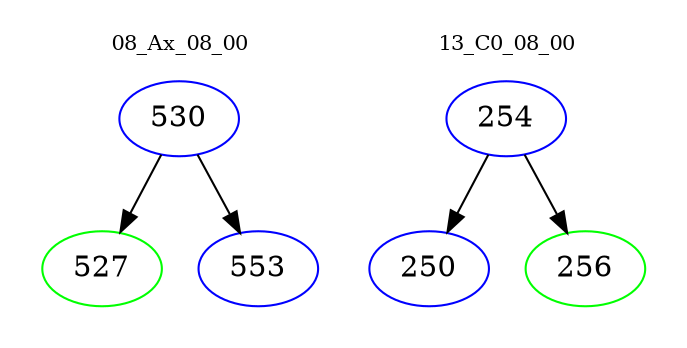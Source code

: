 digraph{
subgraph cluster_0 {
color = white
label = "08_Ax_08_00";
fontsize=10;
T0_530 [label="530", color="blue"]
T0_530 -> T0_527 [color="black"]
T0_527 [label="527", color="green"]
T0_530 -> T0_553 [color="black"]
T0_553 [label="553", color="blue"]
}
subgraph cluster_1 {
color = white
label = "13_C0_08_00";
fontsize=10;
T1_254 [label="254", color="blue"]
T1_254 -> T1_250 [color="black"]
T1_250 [label="250", color="blue"]
T1_254 -> T1_256 [color="black"]
T1_256 [label="256", color="green"]
}
}
